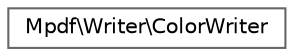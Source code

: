 digraph "Graphical Class Hierarchy"
{
 // LATEX_PDF_SIZE
  bgcolor="transparent";
  edge [fontname=Helvetica,fontsize=10,labelfontname=Helvetica,labelfontsize=10];
  node [fontname=Helvetica,fontsize=10,shape=box,height=0.2,width=0.4];
  rankdir="LR";
  Node0 [id="Node000000",label="Mpdf\\Writer\\ColorWriter",height=0.2,width=0.4,color="grey40", fillcolor="white", style="filled",URL="$classMpdf_1_1Writer_1_1ColorWriter.html",tooltip=" "];
}
